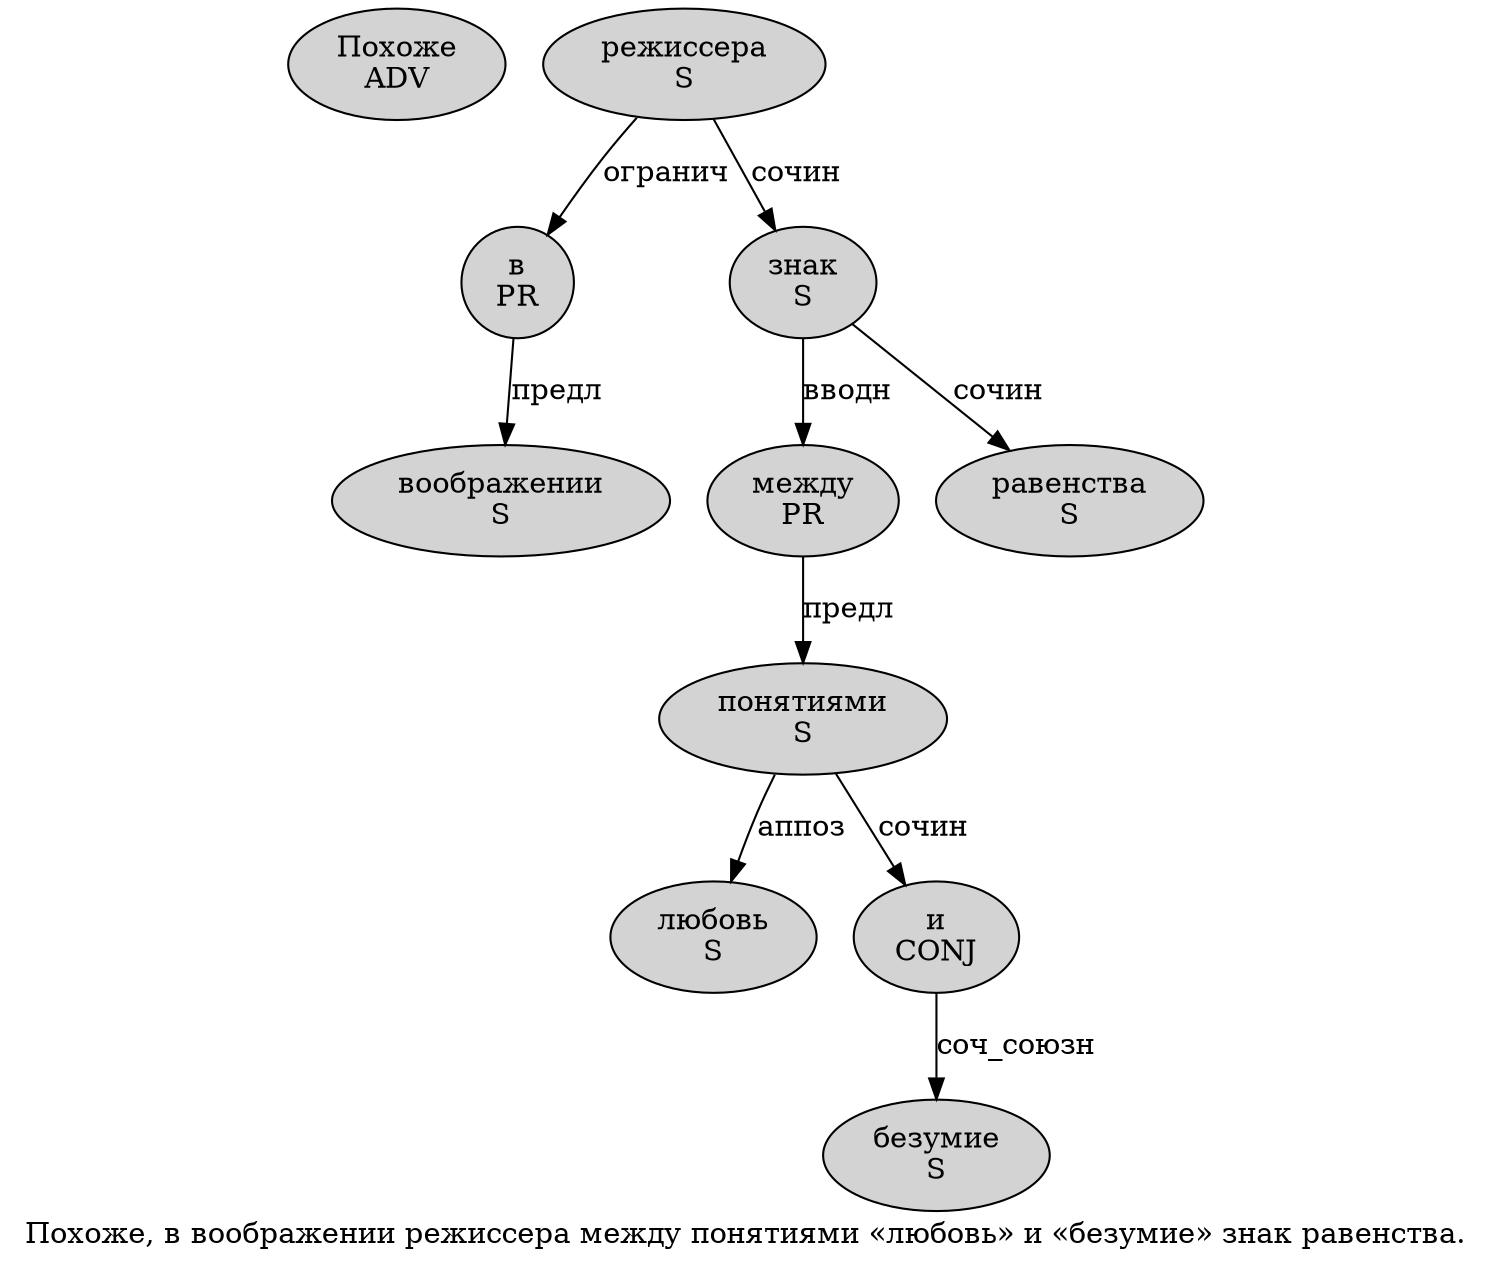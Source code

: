digraph SENTENCE_3198 {
	graph [label="Похоже, в воображении режиссера между понятиями «любовь» и «безумие» знак равенства."]
	node [style=filled]
		0 [label="Похоже
ADV" color="" fillcolor=lightgray penwidth=1 shape=ellipse]
		2 [label="в
PR" color="" fillcolor=lightgray penwidth=1 shape=ellipse]
		3 [label="воображении
S" color="" fillcolor=lightgray penwidth=1 shape=ellipse]
		4 [label="режиссера
S" color="" fillcolor=lightgray penwidth=1 shape=ellipse]
		5 [label="между
PR" color="" fillcolor=lightgray penwidth=1 shape=ellipse]
		6 [label="понятиями
S" color="" fillcolor=lightgray penwidth=1 shape=ellipse]
		8 [label="любовь
S" color="" fillcolor=lightgray penwidth=1 shape=ellipse]
		10 [label="и
CONJ" color="" fillcolor=lightgray penwidth=1 shape=ellipse]
		12 [label="безумие
S" color="" fillcolor=lightgray penwidth=1 shape=ellipse]
		14 [label="знак
S" color="" fillcolor=lightgray penwidth=1 shape=ellipse]
		15 [label="равенства
S" color="" fillcolor=lightgray penwidth=1 shape=ellipse]
			5 -> 6 [label="предл"]
			2 -> 3 [label="предл"]
			4 -> 2 [label="огранич"]
			4 -> 14 [label="сочин"]
			14 -> 5 [label="вводн"]
			14 -> 15 [label="сочин"]
			10 -> 12 [label="соч_союзн"]
			6 -> 8 [label="аппоз"]
			6 -> 10 [label="сочин"]
}
